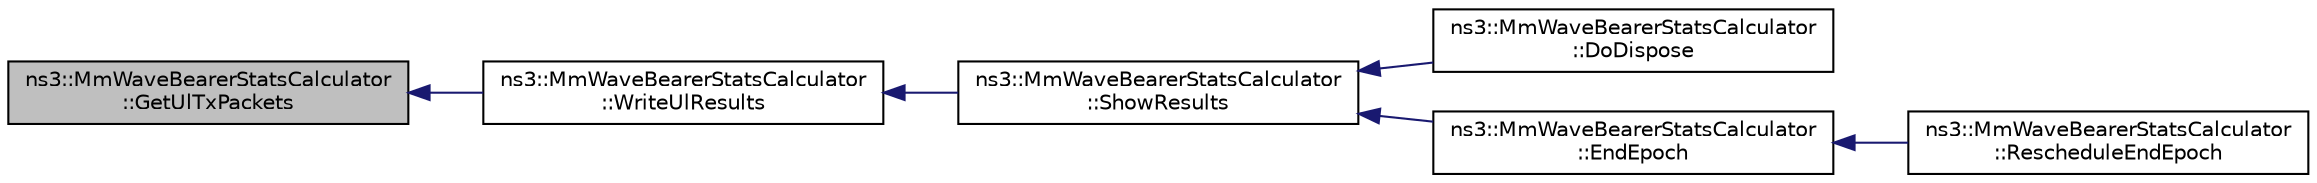 digraph "ns3::MmWaveBearerStatsCalculator::GetUlTxPackets"
{
  edge [fontname="Helvetica",fontsize="10",labelfontname="Helvetica",labelfontsize="10"];
  node [fontname="Helvetica",fontsize="10",shape=record];
  rankdir="LR";
  Node1 [label="ns3::MmWaveBearerStatsCalculator\l::GetUlTxPackets",height=0.2,width=0.4,color="black", fillcolor="grey75", style="filled", fontcolor="black"];
  Node1 -> Node2 [dir="back",color="midnightblue",fontsize="10",style="solid"];
  Node2 [label="ns3::MmWaveBearerStatsCalculator\l::WriteUlResults",height=0.2,width=0.4,color="black", fillcolor="white", style="filled",URL="$d2/d8f/classns3_1_1MmWaveBearerStatsCalculator.html#aa50020604d7d8bd5eeac1f91269e154d"];
  Node2 -> Node3 [dir="back",color="midnightblue",fontsize="10",style="solid"];
  Node3 [label="ns3::MmWaveBearerStatsCalculator\l::ShowResults",height=0.2,width=0.4,color="black", fillcolor="white", style="filled",URL="$d2/d8f/classns3_1_1MmWaveBearerStatsCalculator.html#a1b1999fe817457077fe04899b9da7d0d"];
  Node3 -> Node4 [dir="back",color="midnightblue",fontsize="10",style="solid"];
  Node4 [label="ns3::MmWaveBearerStatsCalculator\l::DoDispose",height=0.2,width=0.4,color="black", fillcolor="white", style="filled",URL="$d2/d8f/classns3_1_1MmWaveBearerStatsCalculator.html#a3a26caea8bd4eb00d4ef50ae23a63e2c"];
  Node3 -> Node5 [dir="back",color="midnightblue",fontsize="10",style="solid"];
  Node5 [label="ns3::MmWaveBearerStatsCalculator\l::EndEpoch",height=0.2,width=0.4,color="black", fillcolor="white", style="filled",URL="$d2/d8f/classns3_1_1MmWaveBearerStatsCalculator.html#a5c4b1641a639b3d70f7207e0fe5ea1aa"];
  Node5 -> Node6 [dir="back",color="midnightblue",fontsize="10",style="solid"];
  Node6 [label="ns3::MmWaveBearerStatsCalculator\l::RescheduleEndEpoch",height=0.2,width=0.4,color="black", fillcolor="white", style="filled",URL="$d2/d8f/classns3_1_1MmWaveBearerStatsCalculator.html#a56af0e70a4988b5be09694465989c769"];
}

